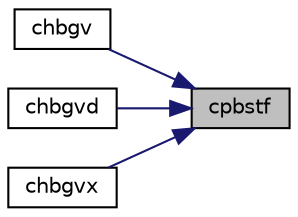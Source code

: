 digraph "cpbstf"
{
 // LATEX_PDF_SIZE
  edge [fontname="Helvetica",fontsize="10",labelfontname="Helvetica",labelfontsize="10"];
  node [fontname="Helvetica",fontsize="10",shape=record];
  rankdir="RL";
  Node1 [label="cpbstf",height=0.2,width=0.4,color="black", fillcolor="grey75", style="filled", fontcolor="black",tooltip="CPBSTF"];
  Node1 -> Node2 [dir="back",color="midnightblue",fontsize="10",style="solid",fontname="Helvetica"];
  Node2 [label="chbgv",height=0.2,width=0.4,color="black", fillcolor="white", style="filled",URL="$chbgv_8f.html#ae30c26efa0a7b94048c00cad17532044",tooltip="CHBGV"];
  Node1 -> Node3 [dir="back",color="midnightblue",fontsize="10",style="solid",fontname="Helvetica"];
  Node3 [label="chbgvd",height=0.2,width=0.4,color="black", fillcolor="white", style="filled",URL="$chbgvd_8f.html#a77b1c171ee971c0ff72107e4aa8b5376",tooltip="CHBGVD"];
  Node1 -> Node4 [dir="back",color="midnightblue",fontsize="10",style="solid",fontname="Helvetica"];
  Node4 [label="chbgvx",height=0.2,width=0.4,color="black", fillcolor="white", style="filled",URL="$chbgvx_8f.html#adc31cb38fcdd9a79731c5ca924c1756c",tooltip="CHBGVX"];
}
